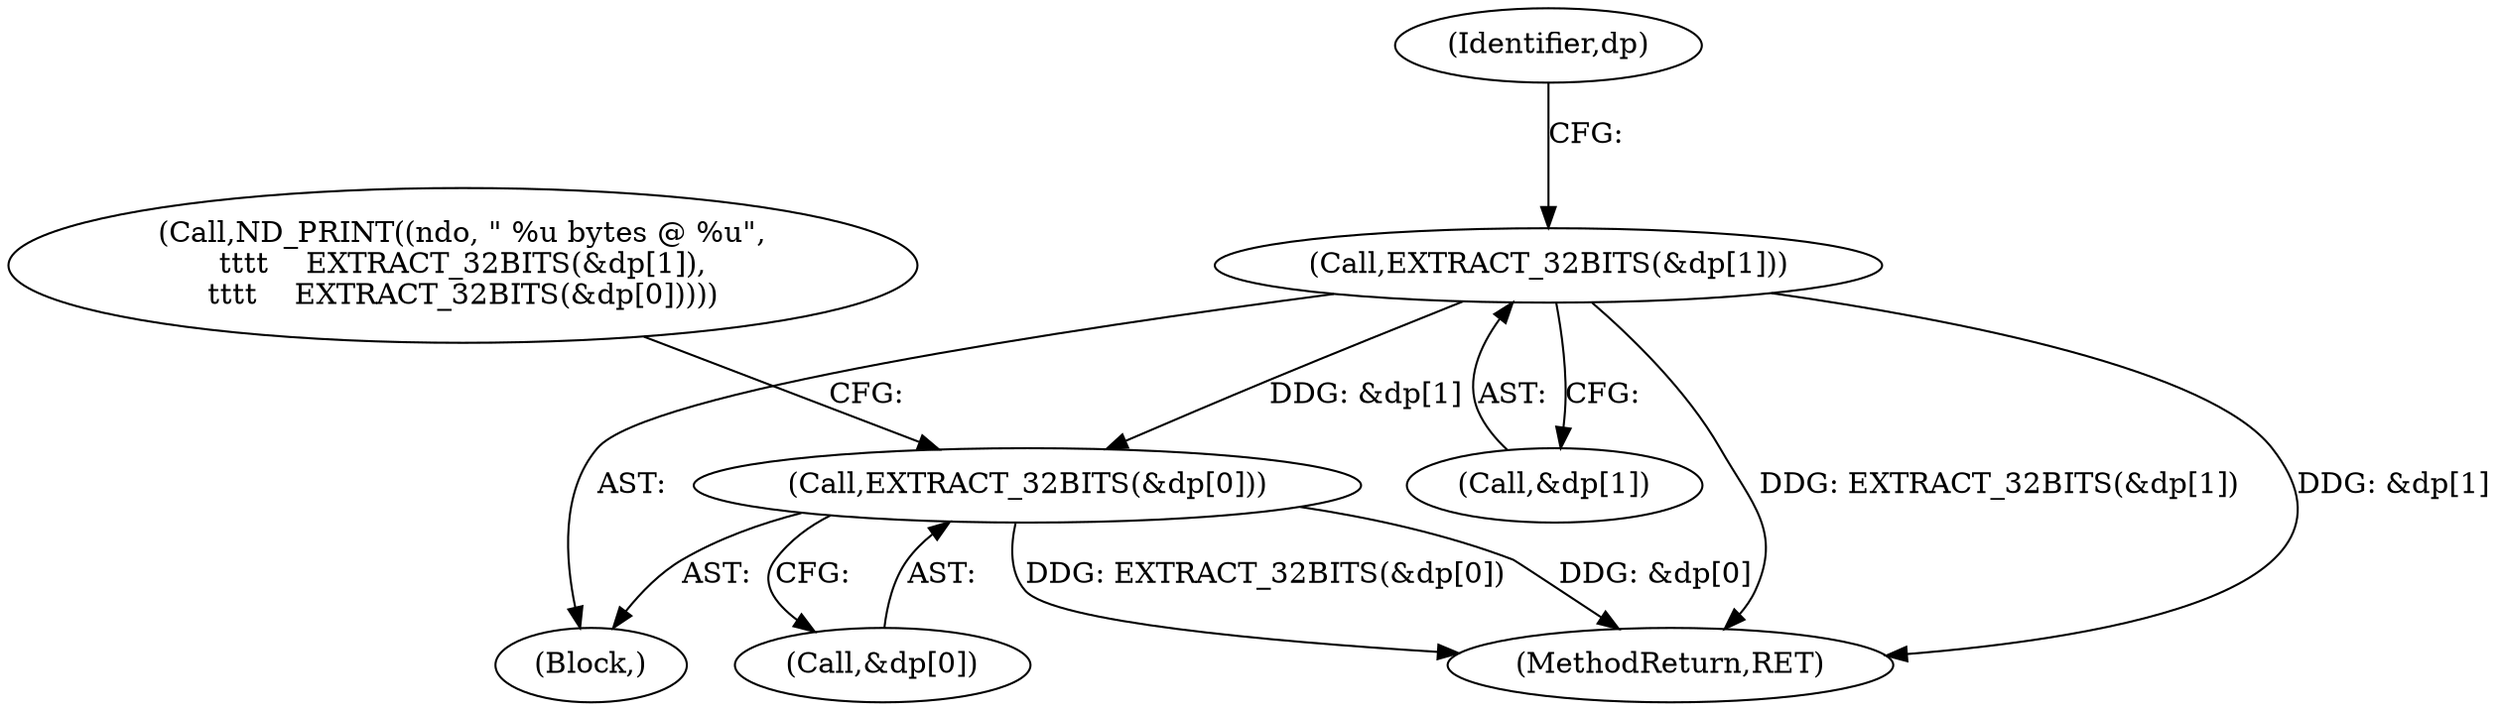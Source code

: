 digraph "0_tcpdump_19d25dd8781620cd41bf178a5e2e27fc1cf242d0_0@pointer" {
"1000410" [label="(Call,EXTRACT_32BITS(&dp[1]))"];
"1000415" [label="(Call,EXTRACT_32BITS(&dp[0]))"];
"1000404" [label="(Call,ND_PRINT((ndo, \" %u bytes @ %u\",\n\t\t\t\t    EXTRACT_32BITS(&dp[1]),\n\t\t\t\t    EXTRACT_32BITS(&dp[0]))))"];
"1000886" [label="(MethodReturn,RET)"];
"1000410" [label="(Call,EXTRACT_32BITS(&dp[1]))"];
"1000411" [label="(Call,&dp[1])"];
"1000409" [label="(Block,)"];
"1000418" [label="(Identifier,dp)"];
"1000415" [label="(Call,EXTRACT_32BITS(&dp[0]))"];
"1000416" [label="(Call,&dp[0])"];
"1000410" -> "1000409"  [label="AST: "];
"1000410" -> "1000411"  [label="CFG: "];
"1000411" -> "1000410"  [label="AST: "];
"1000418" -> "1000410"  [label="CFG: "];
"1000410" -> "1000886"  [label="DDG: &dp[1]"];
"1000410" -> "1000886"  [label="DDG: EXTRACT_32BITS(&dp[1])"];
"1000410" -> "1000415"  [label="DDG: &dp[1]"];
"1000415" -> "1000409"  [label="AST: "];
"1000415" -> "1000416"  [label="CFG: "];
"1000416" -> "1000415"  [label="AST: "];
"1000404" -> "1000415"  [label="CFG: "];
"1000415" -> "1000886"  [label="DDG: &dp[0]"];
"1000415" -> "1000886"  [label="DDG: EXTRACT_32BITS(&dp[0])"];
}
